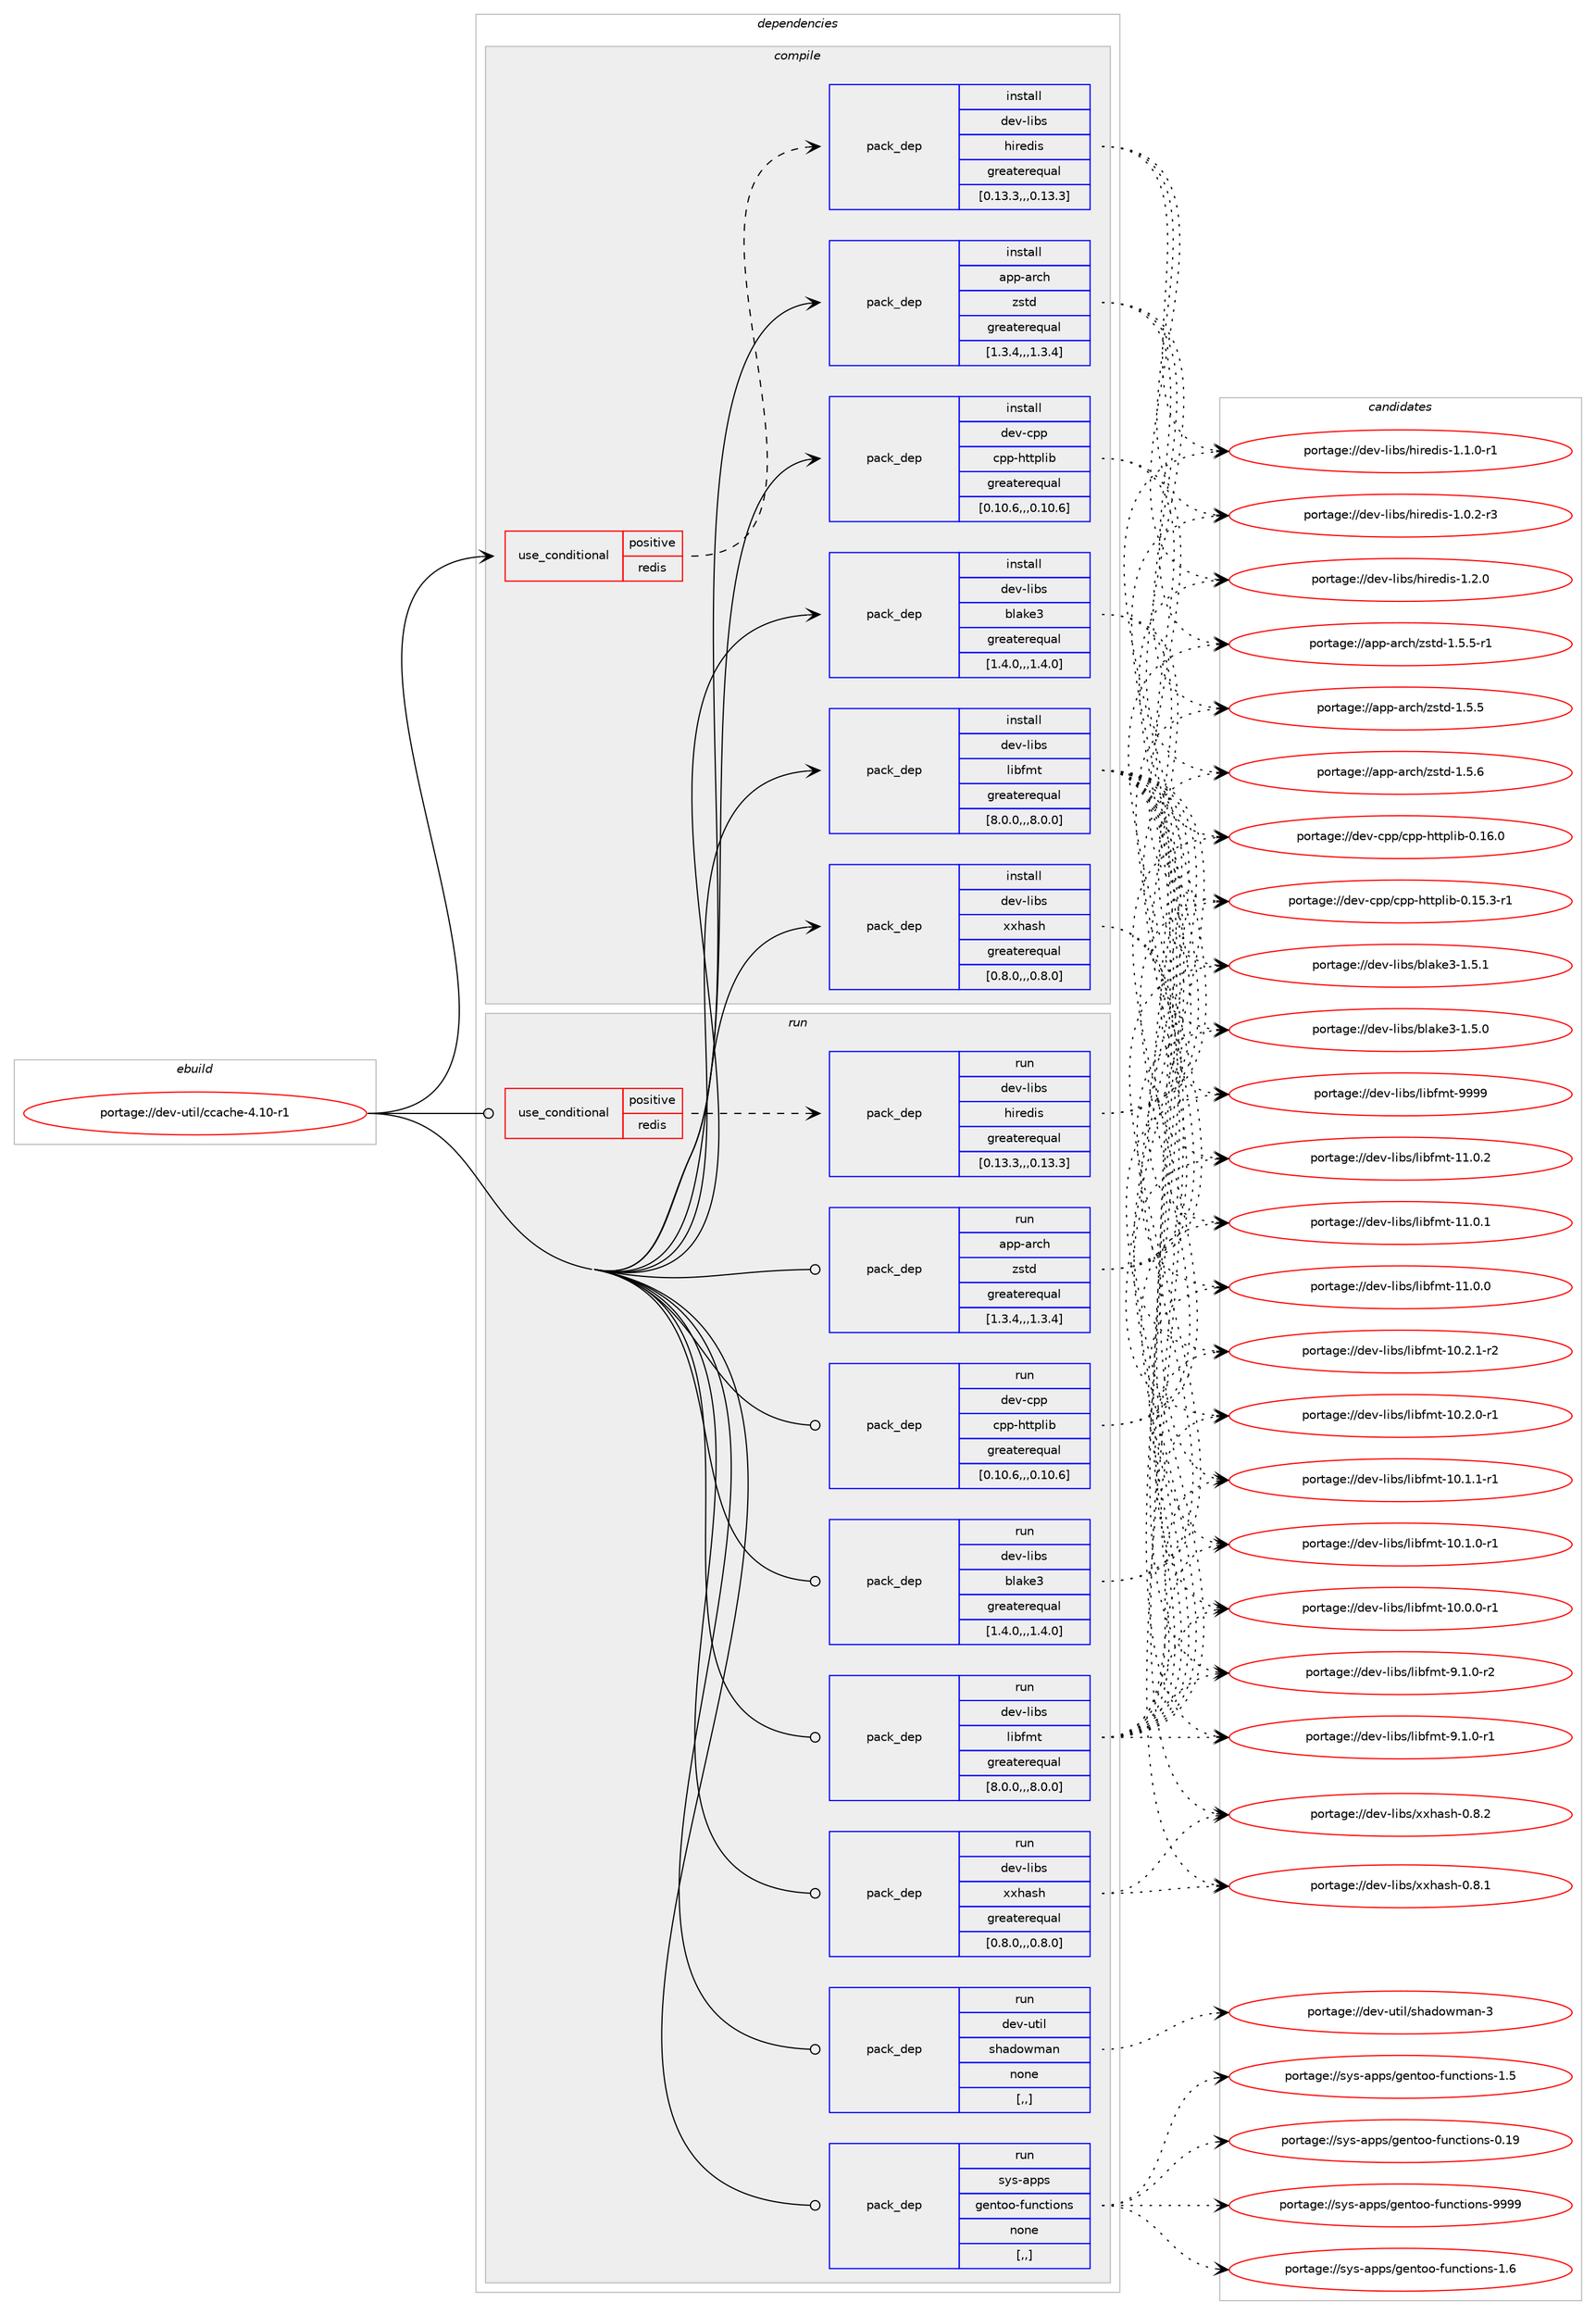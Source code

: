 digraph prolog {

# *************
# Graph options
# *************

newrank=true;
concentrate=true;
compound=true;
graph [rankdir=LR,fontname=Helvetica,fontsize=10,ranksep=1.5];#, ranksep=2.5, nodesep=0.2];
edge  [arrowhead=vee];
node  [fontname=Helvetica,fontsize=10];

# **********
# The ebuild
# **********

subgraph cluster_leftcol {
color=gray;
label=<<i>ebuild</i>>;
id [label="portage://dev-util/ccache-4.10-r1", color=red, width=4, href="../dev-util/ccache-4.10-r1.svg"];
}

# ****************
# The dependencies
# ****************

subgraph cluster_midcol {
color=gray;
label=<<i>dependencies</i>>;
subgraph cluster_compile {
fillcolor="#eeeeee";
style=filled;
label=<<i>compile</i>>;
subgraph cond59414 {
dependency211375 [label=<<TABLE BORDER="0" CELLBORDER="1" CELLSPACING="0" CELLPADDING="4"><TR><TD ROWSPAN="3" CELLPADDING="10">use_conditional</TD></TR><TR><TD>positive</TD></TR><TR><TD>redis</TD></TR></TABLE>>, shape=none, color=red];
subgraph pack150562 {
dependency211376 [label=<<TABLE BORDER="0" CELLBORDER="1" CELLSPACING="0" CELLPADDING="4" WIDTH="220"><TR><TD ROWSPAN="6" CELLPADDING="30">pack_dep</TD></TR><TR><TD WIDTH="110">install</TD></TR><TR><TD>dev-libs</TD></TR><TR><TD>hiredis</TD></TR><TR><TD>greaterequal</TD></TR><TR><TD>[0.13.3,,,0.13.3]</TD></TR></TABLE>>, shape=none, color=blue];
}
dependency211375:e -> dependency211376:w [weight=20,style="dashed",arrowhead="vee"];
}
id:e -> dependency211375:w [weight=20,style="solid",arrowhead="vee"];
subgraph pack150563 {
dependency211377 [label=<<TABLE BORDER="0" CELLBORDER="1" CELLSPACING="0" CELLPADDING="4" WIDTH="220"><TR><TD ROWSPAN="6" CELLPADDING="30">pack_dep</TD></TR><TR><TD WIDTH="110">install</TD></TR><TR><TD>app-arch</TD></TR><TR><TD>zstd</TD></TR><TR><TD>greaterequal</TD></TR><TR><TD>[1.3.4,,,1.3.4]</TD></TR></TABLE>>, shape=none, color=blue];
}
id:e -> dependency211377:w [weight=20,style="solid",arrowhead="vee"];
subgraph pack150564 {
dependency211378 [label=<<TABLE BORDER="0" CELLBORDER="1" CELLSPACING="0" CELLPADDING="4" WIDTH="220"><TR><TD ROWSPAN="6" CELLPADDING="30">pack_dep</TD></TR><TR><TD WIDTH="110">install</TD></TR><TR><TD>dev-cpp</TD></TR><TR><TD>cpp-httplib</TD></TR><TR><TD>greaterequal</TD></TR><TR><TD>[0.10.6,,,0.10.6]</TD></TR></TABLE>>, shape=none, color=blue];
}
id:e -> dependency211378:w [weight=20,style="solid",arrowhead="vee"];
subgraph pack150565 {
dependency211379 [label=<<TABLE BORDER="0" CELLBORDER="1" CELLSPACING="0" CELLPADDING="4" WIDTH="220"><TR><TD ROWSPAN="6" CELLPADDING="30">pack_dep</TD></TR><TR><TD WIDTH="110">install</TD></TR><TR><TD>dev-libs</TD></TR><TR><TD>blake3</TD></TR><TR><TD>greaterequal</TD></TR><TR><TD>[1.4.0,,,1.4.0]</TD></TR></TABLE>>, shape=none, color=blue];
}
id:e -> dependency211379:w [weight=20,style="solid",arrowhead="vee"];
subgraph pack150566 {
dependency211380 [label=<<TABLE BORDER="0" CELLBORDER="1" CELLSPACING="0" CELLPADDING="4" WIDTH="220"><TR><TD ROWSPAN="6" CELLPADDING="30">pack_dep</TD></TR><TR><TD WIDTH="110">install</TD></TR><TR><TD>dev-libs</TD></TR><TR><TD>libfmt</TD></TR><TR><TD>greaterequal</TD></TR><TR><TD>[8.0.0,,,8.0.0]</TD></TR></TABLE>>, shape=none, color=blue];
}
id:e -> dependency211380:w [weight=20,style="solid",arrowhead="vee"];
subgraph pack150567 {
dependency211381 [label=<<TABLE BORDER="0" CELLBORDER="1" CELLSPACING="0" CELLPADDING="4" WIDTH="220"><TR><TD ROWSPAN="6" CELLPADDING="30">pack_dep</TD></TR><TR><TD WIDTH="110">install</TD></TR><TR><TD>dev-libs</TD></TR><TR><TD>xxhash</TD></TR><TR><TD>greaterequal</TD></TR><TR><TD>[0.8.0,,,0.8.0]</TD></TR></TABLE>>, shape=none, color=blue];
}
id:e -> dependency211381:w [weight=20,style="solid",arrowhead="vee"];
}
subgraph cluster_compileandrun {
fillcolor="#eeeeee";
style=filled;
label=<<i>compile and run</i>>;
}
subgraph cluster_run {
fillcolor="#eeeeee";
style=filled;
label=<<i>run</i>>;
subgraph cond59415 {
dependency211382 [label=<<TABLE BORDER="0" CELLBORDER="1" CELLSPACING="0" CELLPADDING="4"><TR><TD ROWSPAN="3" CELLPADDING="10">use_conditional</TD></TR><TR><TD>positive</TD></TR><TR><TD>redis</TD></TR></TABLE>>, shape=none, color=red];
subgraph pack150568 {
dependency211383 [label=<<TABLE BORDER="0" CELLBORDER="1" CELLSPACING="0" CELLPADDING="4" WIDTH="220"><TR><TD ROWSPAN="6" CELLPADDING="30">pack_dep</TD></TR><TR><TD WIDTH="110">run</TD></TR><TR><TD>dev-libs</TD></TR><TR><TD>hiredis</TD></TR><TR><TD>greaterequal</TD></TR><TR><TD>[0.13.3,,,0.13.3]</TD></TR></TABLE>>, shape=none, color=blue];
}
dependency211382:e -> dependency211383:w [weight=20,style="dashed",arrowhead="vee"];
}
id:e -> dependency211382:w [weight=20,style="solid",arrowhead="odot"];
subgraph pack150569 {
dependency211384 [label=<<TABLE BORDER="0" CELLBORDER="1" CELLSPACING="0" CELLPADDING="4" WIDTH="220"><TR><TD ROWSPAN="6" CELLPADDING="30">pack_dep</TD></TR><TR><TD WIDTH="110">run</TD></TR><TR><TD>app-arch</TD></TR><TR><TD>zstd</TD></TR><TR><TD>greaterequal</TD></TR><TR><TD>[1.3.4,,,1.3.4]</TD></TR></TABLE>>, shape=none, color=blue];
}
id:e -> dependency211384:w [weight=20,style="solid",arrowhead="odot"];
subgraph pack150570 {
dependency211385 [label=<<TABLE BORDER="0" CELLBORDER="1" CELLSPACING="0" CELLPADDING="4" WIDTH="220"><TR><TD ROWSPAN="6" CELLPADDING="30">pack_dep</TD></TR><TR><TD WIDTH="110">run</TD></TR><TR><TD>dev-cpp</TD></TR><TR><TD>cpp-httplib</TD></TR><TR><TD>greaterequal</TD></TR><TR><TD>[0.10.6,,,0.10.6]</TD></TR></TABLE>>, shape=none, color=blue];
}
id:e -> dependency211385:w [weight=20,style="solid",arrowhead="odot"];
subgraph pack150571 {
dependency211386 [label=<<TABLE BORDER="0" CELLBORDER="1" CELLSPACING="0" CELLPADDING="4" WIDTH="220"><TR><TD ROWSPAN="6" CELLPADDING="30">pack_dep</TD></TR><TR><TD WIDTH="110">run</TD></TR><TR><TD>dev-libs</TD></TR><TR><TD>blake3</TD></TR><TR><TD>greaterequal</TD></TR><TR><TD>[1.4.0,,,1.4.0]</TD></TR></TABLE>>, shape=none, color=blue];
}
id:e -> dependency211386:w [weight=20,style="solid",arrowhead="odot"];
subgraph pack150572 {
dependency211387 [label=<<TABLE BORDER="0" CELLBORDER="1" CELLSPACING="0" CELLPADDING="4" WIDTH="220"><TR><TD ROWSPAN="6" CELLPADDING="30">pack_dep</TD></TR><TR><TD WIDTH="110">run</TD></TR><TR><TD>dev-libs</TD></TR><TR><TD>libfmt</TD></TR><TR><TD>greaterequal</TD></TR><TR><TD>[8.0.0,,,8.0.0]</TD></TR></TABLE>>, shape=none, color=blue];
}
id:e -> dependency211387:w [weight=20,style="solid",arrowhead="odot"];
subgraph pack150573 {
dependency211388 [label=<<TABLE BORDER="0" CELLBORDER="1" CELLSPACING="0" CELLPADDING="4" WIDTH="220"><TR><TD ROWSPAN="6" CELLPADDING="30">pack_dep</TD></TR><TR><TD WIDTH="110">run</TD></TR><TR><TD>dev-libs</TD></TR><TR><TD>xxhash</TD></TR><TR><TD>greaterequal</TD></TR><TR><TD>[0.8.0,,,0.8.0]</TD></TR></TABLE>>, shape=none, color=blue];
}
id:e -> dependency211388:w [weight=20,style="solid",arrowhead="odot"];
subgraph pack150574 {
dependency211389 [label=<<TABLE BORDER="0" CELLBORDER="1" CELLSPACING="0" CELLPADDING="4" WIDTH="220"><TR><TD ROWSPAN="6" CELLPADDING="30">pack_dep</TD></TR><TR><TD WIDTH="110">run</TD></TR><TR><TD>dev-util</TD></TR><TR><TD>shadowman</TD></TR><TR><TD>none</TD></TR><TR><TD>[,,]</TD></TR></TABLE>>, shape=none, color=blue];
}
id:e -> dependency211389:w [weight=20,style="solid",arrowhead="odot"];
subgraph pack150575 {
dependency211390 [label=<<TABLE BORDER="0" CELLBORDER="1" CELLSPACING="0" CELLPADDING="4" WIDTH="220"><TR><TD ROWSPAN="6" CELLPADDING="30">pack_dep</TD></TR><TR><TD WIDTH="110">run</TD></TR><TR><TD>sys-apps</TD></TR><TR><TD>gentoo-functions</TD></TR><TR><TD>none</TD></TR><TR><TD>[,,]</TD></TR></TABLE>>, shape=none, color=blue];
}
id:e -> dependency211390:w [weight=20,style="solid",arrowhead="odot"];
}
}

# **************
# The candidates
# **************

subgraph cluster_choices {
rank=same;
color=gray;
label=<<i>candidates</i>>;

subgraph choice150562 {
color=black;
nodesep=1;
choice100101118451081059811547104105114101100105115454946504648 [label="portage://dev-libs/hiredis-1.2.0", color=red, width=4,href="../dev-libs/hiredis-1.2.0.svg"];
choice1001011184510810598115471041051141011001051154549464946484511449 [label="portage://dev-libs/hiredis-1.1.0-r1", color=red, width=4,href="../dev-libs/hiredis-1.1.0-r1.svg"];
choice1001011184510810598115471041051141011001051154549464846504511451 [label="portage://dev-libs/hiredis-1.0.2-r3", color=red, width=4,href="../dev-libs/hiredis-1.0.2-r3.svg"];
dependency211376:e -> choice100101118451081059811547104105114101100105115454946504648:w [style=dotted,weight="100"];
dependency211376:e -> choice1001011184510810598115471041051141011001051154549464946484511449:w [style=dotted,weight="100"];
dependency211376:e -> choice1001011184510810598115471041051141011001051154549464846504511451:w [style=dotted,weight="100"];
}
subgraph choice150563 {
color=black;
nodesep=1;
choice9711211245971149910447122115116100454946534654 [label="portage://app-arch/zstd-1.5.6", color=red, width=4,href="../app-arch/zstd-1.5.6.svg"];
choice97112112459711499104471221151161004549465346534511449 [label="portage://app-arch/zstd-1.5.5-r1", color=red, width=4,href="../app-arch/zstd-1.5.5-r1.svg"];
choice9711211245971149910447122115116100454946534653 [label="portage://app-arch/zstd-1.5.5", color=red, width=4,href="../app-arch/zstd-1.5.5.svg"];
dependency211377:e -> choice9711211245971149910447122115116100454946534654:w [style=dotted,weight="100"];
dependency211377:e -> choice97112112459711499104471221151161004549465346534511449:w [style=dotted,weight="100"];
dependency211377:e -> choice9711211245971149910447122115116100454946534653:w [style=dotted,weight="100"];
}
subgraph choice150564 {
color=black;
nodesep=1;
choice10010111845991121124799112112451041161161121081059845484649544648 [label="portage://dev-cpp/cpp-httplib-0.16.0", color=red, width=4,href="../dev-cpp/cpp-httplib-0.16.0.svg"];
choice100101118459911211247991121124510411611611210810598454846495346514511449 [label="portage://dev-cpp/cpp-httplib-0.15.3-r1", color=red, width=4,href="../dev-cpp/cpp-httplib-0.15.3-r1.svg"];
dependency211378:e -> choice10010111845991121124799112112451041161161121081059845484649544648:w [style=dotted,weight="100"];
dependency211378:e -> choice100101118459911211247991121124510411611611210810598454846495346514511449:w [style=dotted,weight="100"];
}
subgraph choice150565 {
color=black;
nodesep=1;
choice100101118451081059811547981089710710151454946534649 [label="portage://dev-libs/blake3-1.5.1", color=red, width=4,href="../dev-libs/blake3-1.5.1.svg"];
choice100101118451081059811547981089710710151454946534648 [label="portage://dev-libs/blake3-1.5.0", color=red, width=4,href="../dev-libs/blake3-1.5.0.svg"];
dependency211379:e -> choice100101118451081059811547981089710710151454946534649:w [style=dotted,weight="100"];
dependency211379:e -> choice100101118451081059811547981089710710151454946534648:w [style=dotted,weight="100"];
}
subgraph choice150566 {
color=black;
nodesep=1;
choice100101118451081059811547108105981021091164557575757 [label="portage://dev-libs/libfmt-9999", color=red, width=4,href="../dev-libs/libfmt-9999.svg"];
choice1001011184510810598115471081059810210911645494946484650 [label="portage://dev-libs/libfmt-11.0.2", color=red, width=4,href="../dev-libs/libfmt-11.0.2.svg"];
choice1001011184510810598115471081059810210911645494946484649 [label="portage://dev-libs/libfmt-11.0.1", color=red, width=4,href="../dev-libs/libfmt-11.0.1.svg"];
choice1001011184510810598115471081059810210911645494946484648 [label="portage://dev-libs/libfmt-11.0.0", color=red, width=4,href="../dev-libs/libfmt-11.0.0.svg"];
choice10010111845108105981154710810598102109116454948465046494511450 [label="portage://dev-libs/libfmt-10.2.1-r2", color=red, width=4,href="../dev-libs/libfmt-10.2.1-r2.svg"];
choice10010111845108105981154710810598102109116454948465046484511449 [label="portage://dev-libs/libfmt-10.2.0-r1", color=red, width=4,href="../dev-libs/libfmt-10.2.0-r1.svg"];
choice10010111845108105981154710810598102109116454948464946494511449 [label="portage://dev-libs/libfmt-10.1.1-r1", color=red, width=4,href="../dev-libs/libfmt-10.1.1-r1.svg"];
choice10010111845108105981154710810598102109116454948464946484511449 [label="portage://dev-libs/libfmt-10.1.0-r1", color=red, width=4,href="../dev-libs/libfmt-10.1.0-r1.svg"];
choice10010111845108105981154710810598102109116454948464846484511449 [label="portage://dev-libs/libfmt-10.0.0-r1", color=red, width=4,href="../dev-libs/libfmt-10.0.0-r1.svg"];
choice100101118451081059811547108105981021091164557464946484511450 [label="portage://dev-libs/libfmt-9.1.0-r2", color=red, width=4,href="../dev-libs/libfmt-9.1.0-r2.svg"];
choice100101118451081059811547108105981021091164557464946484511449 [label="portage://dev-libs/libfmt-9.1.0-r1", color=red, width=4,href="../dev-libs/libfmt-9.1.0-r1.svg"];
dependency211380:e -> choice100101118451081059811547108105981021091164557575757:w [style=dotted,weight="100"];
dependency211380:e -> choice1001011184510810598115471081059810210911645494946484650:w [style=dotted,weight="100"];
dependency211380:e -> choice1001011184510810598115471081059810210911645494946484649:w [style=dotted,weight="100"];
dependency211380:e -> choice1001011184510810598115471081059810210911645494946484648:w [style=dotted,weight="100"];
dependency211380:e -> choice10010111845108105981154710810598102109116454948465046494511450:w [style=dotted,weight="100"];
dependency211380:e -> choice10010111845108105981154710810598102109116454948465046484511449:w [style=dotted,weight="100"];
dependency211380:e -> choice10010111845108105981154710810598102109116454948464946494511449:w [style=dotted,weight="100"];
dependency211380:e -> choice10010111845108105981154710810598102109116454948464946484511449:w [style=dotted,weight="100"];
dependency211380:e -> choice10010111845108105981154710810598102109116454948464846484511449:w [style=dotted,weight="100"];
dependency211380:e -> choice100101118451081059811547108105981021091164557464946484511450:w [style=dotted,weight="100"];
dependency211380:e -> choice100101118451081059811547108105981021091164557464946484511449:w [style=dotted,weight="100"];
}
subgraph choice150567 {
color=black;
nodesep=1;
choice10010111845108105981154712012010497115104454846564650 [label="portage://dev-libs/xxhash-0.8.2", color=red, width=4,href="../dev-libs/xxhash-0.8.2.svg"];
choice10010111845108105981154712012010497115104454846564649 [label="portage://dev-libs/xxhash-0.8.1", color=red, width=4,href="../dev-libs/xxhash-0.8.1.svg"];
dependency211381:e -> choice10010111845108105981154712012010497115104454846564650:w [style=dotted,weight="100"];
dependency211381:e -> choice10010111845108105981154712012010497115104454846564649:w [style=dotted,weight="100"];
}
subgraph choice150568 {
color=black;
nodesep=1;
choice100101118451081059811547104105114101100105115454946504648 [label="portage://dev-libs/hiredis-1.2.0", color=red, width=4,href="../dev-libs/hiredis-1.2.0.svg"];
choice1001011184510810598115471041051141011001051154549464946484511449 [label="portage://dev-libs/hiredis-1.1.0-r1", color=red, width=4,href="../dev-libs/hiredis-1.1.0-r1.svg"];
choice1001011184510810598115471041051141011001051154549464846504511451 [label="portage://dev-libs/hiredis-1.0.2-r3", color=red, width=4,href="../dev-libs/hiredis-1.0.2-r3.svg"];
dependency211383:e -> choice100101118451081059811547104105114101100105115454946504648:w [style=dotted,weight="100"];
dependency211383:e -> choice1001011184510810598115471041051141011001051154549464946484511449:w [style=dotted,weight="100"];
dependency211383:e -> choice1001011184510810598115471041051141011001051154549464846504511451:w [style=dotted,weight="100"];
}
subgraph choice150569 {
color=black;
nodesep=1;
choice9711211245971149910447122115116100454946534654 [label="portage://app-arch/zstd-1.5.6", color=red, width=4,href="../app-arch/zstd-1.5.6.svg"];
choice97112112459711499104471221151161004549465346534511449 [label="portage://app-arch/zstd-1.5.5-r1", color=red, width=4,href="../app-arch/zstd-1.5.5-r1.svg"];
choice9711211245971149910447122115116100454946534653 [label="portage://app-arch/zstd-1.5.5", color=red, width=4,href="../app-arch/zstd-1.5.5.svg"];
dependency211384:e -> choice9711211245971149910447122115116100454946534654:w [style=dotted,weight="100"];
dependency211384:e -> choice97112112459711499104471221151161004549465346534511449:w [style=dotted,weight="100"];
dependency211384:e -> choice9711211245971149910447122115116100454946534653:w [style=dotted,weight="100"];
}
subgraph choice150570 {
color=black;
nodesep=1;
choice10010111845991121124799112112451041161161121081059845484649544648 [label="portage://dev-cpp/cpp-httplib-0.16.0", color=red, width=4,href="../dev-cpp/cpp-httplib-0.16.0.svg"];
choice100101118459911211247991121124510411611611210810598454846495346514511449 [label="portage://dev-cpp/cpp-httplib-0.15.3-r1", color=red, width=4,href="../dev-cpp/cpp-httplib-0.15.3-r1.svg"];
dependency211385:e -> choice10010111845991121124799112112451041161161121081059845484649544648:w [style=dotted,weight="100"];
dependency211385:e -> choice100101118459911211247991121124510411611611210810598454846495346514511449:w [style=dotted,weight="100"];
}
subgraph choice150571 {
color=black;
nodesep=1;
choice100101118451081059811547981089710710151454946534649 [label="portage://dev-libs/blake3-1.5.1", color=red, width=4,href="../dev-libs/blake3-1.5.1.svg"];
choice100101118451081059811547981089710710151454946534648 [label="portage://dev-libs/blake3-1.5.0", color=red, width=4,href="../dev-libs/blake3-1.5.0.svg"];
dependency211386:e -> choice100101118451081059811547981089710710151454946534649:w [style=dotted,weight="100"];
dependency211386:e -> choice100101118451081059811547981089710710151454946534648:w [style=dotted,weight="100"];
}
subgraph choice150572 {
color=black;
nodesep=1;
choice100101118451081059811547108105981021091164557575757 [label="portage://dev-libs/libfmt-9999", color=red, width=4,href="../dev-libs/libfmt-9999.svg"];
choice1001011184510810598115471081059810210911645494946484650 [label="portage://dev-libs/libfmt-11.0.2", color=red, width=4,href="../dev-libs/libfmt-11.0.2.svg"];
choice1001011184510810598115471081059810210911645494946484649 [label="portage://dev-libs/libfmt-11.0.1", color=red, width=4,href="../dev-libs/libfmt-11.0.1.svg"];
choice1001011184510810598115471081059810210911645494946484648 [label="portage://dev-libs/libfmt-11.0.0", color=red, width=4,href="../dev-libs/libfmt-11.0.0.svg"];
choice10010111845108105981154710810598102109116454948465046494511450 [label="portage://dev-libs/libfmt-10.2.1-r2", color=red, width=4,href="../dev-libs/libfmt-10.2.1-r2.svg"];
choice10010111845108105981154710810598102109116454948465046484511449 [label="portage://dev-libs/libfmt-10.2.0-r1", color=red, width=4,href="../dev-libs/libfmt-10.2.0-r1.svg"];
choice10010111845108105981154710810598102109116454948464946494511449 [label="portage://dev-libs/libfmt-10.1.1-r1", color=red, width=4,href="../dev-libs/libfmt-10.1.1-r1.svg"];
choice10010111845108105981154710810598102109116454948464946484511449 [label="portage://dev-libs/libfmt-10.1.0-r1", color=red, width=4,href="../dev-libs/libfmt-10.1.0-r1.svg"];
choice10010111845108105981154710810598102109116454948464846484511449 [label="portage://dev-libs/libfmt-10.0.0-r1", color=red, width=4,href="../dev-libs/libfmt-10.0.0-r1.svg"];
choice100101118451081059811547108105981021091164557464946484511450 [label="portage://dev-libs/libfmt-9.1.0-r2", color=red, width=4,href="../dev-libs/libfmt-9.1.0-r2.svg"];
choice100101118451081059811547108105981021091164557464946484511449 [label="portage://dev-libs/libfmt-9.1.0-r1", color=red, width=4,href="../dev-libs/libfmt-9.1.0-r1.svg"];
dependency211387:e -> choice100101118451081059811547108105981021091164557575757:w [style=dotted,weight="100"];
dependency211387:e -> choice1001011184510810598115471081059810210911645494946484650:w [style=dotted,weight="100"];
dependency211387:e -> choice1001011184510810598115471081059810210911645494946484649:w [style=dotted,weight="100"];
dependency211387:e -> choice1001011184510810598115471081059810210911645494946484648:w [style=dotted,weight="100"];
dependency211387:e -> choice10010111845108105981154710810598102109116454948465046494511450:w [style=dotted,weight="100"];
dependency211387:e -> choice10010111845108105981154710810598102109116454948465046484511449:w [style=dotted,weight="100"];
dependency211387:e -> choice10010111845108105981154710810598102109116454948464946494511449:w [style=dotted,weight="100"];
dependency211387:e -> choice10010111845108105981154710810598102109116454948464946484511449:w [style=dotted,weight="100"];
dependency211387:e -> choice10010111845108105981154710810598102109116454948464846484511449:w [style=dotted,weight="100"];
dependency211387:e -> choice100101118451081059811547108105981021091164557464946484511450:w [style=dotted,weight="100"];
dependency211387:e -> choice100101118451081059811547108105981021091164557464946484511449:w [style=dotted,weight="100"];
}
subgraph choice150573 {
color=black;
nodesep=1;
choice10010111845108105981154712012010497115104454846564650 [label="portage://dev-libs/xxhash-0.8.2", color=red, width=4,href="../dev-libs/xxhash-0.8.2.svg"];
choice10010111845108105981154712012010497115104454846564649 [label="portage://dev-libs/xxhash-0.8.1", color=red, width=4,href="../dev-libs/xxhash-0.8.1.svg"];
dependency211388:e -> choice10010111845108105981154712012010497115104454846564650:w [style=dotted,weight="100"];
dependency211388:e -> choice10010111845108105981154712012010497115104454846564649:w [style=dotted,weight="100"];
}
subgraph choice150574 {
color=black;
nodesep=1;
choice100101118451171161051084711510497100111119109971104551 [label="portage://dev-util/shadowman-3", color=red, width=4,href="../dev-util/shadowman-3.svg"];
dependency211389:e -> choice100101118451171161051084711510497100111119109971104551:w [style=dotted,weight="100"];
}
subgraph choice150575 {
color=black;
nodesep=1;
choice11512111545971121121154710310111011611111145102117110991161051111101154557575757 [label="portage://sys-apps/gentoo-functions-9999", color=red, width=4,href="../sys-apps/gentoo-functions-9999.svg"];
choice115121115459711211211547103101110116111111451021171109911610511111011545494654 [label="portage://sys-apps/gentoo-functions-1.6", color=red, width=4,href="../sys-apps/gentoo-functions-1.6.svg"];
choice115121115459711211211547103101110116111111451021171109911610511111011545494653 [label="portage://sys-apps/gentoo-functions-1.5", color=red, width=4,href="../sys-apps/gentoo-functions-1.5.svg"];
choice11512111545971121121154710310111011611111145102117110991161051111101154548464957 [label="portage://sys-apps/gentoo-functions-0.19", color=red, width=4,href="../sys-apps/gentoo-functions-0.19.svg"];
dependency211390:e -> choice11512111545971121121154710310111011611111145102117110991161051111101154557575757:w [style=dotted,weight="100"];
dependency211390:e -> choice115121115459711211211547103101110116111111451021171109911610511111011545494654:w [style=dotted,weight="100"];
dependency211390:e -> choice115121115459711211211547103101110116111111451021171109911610511111011545494653:w [style=dotted,weight="100"];
dependency211390:e -> choice11512111545971121121154710310111011611111145102117110991161051111101154548464957:w [style=dotted,weight="100"];
}
}

}
